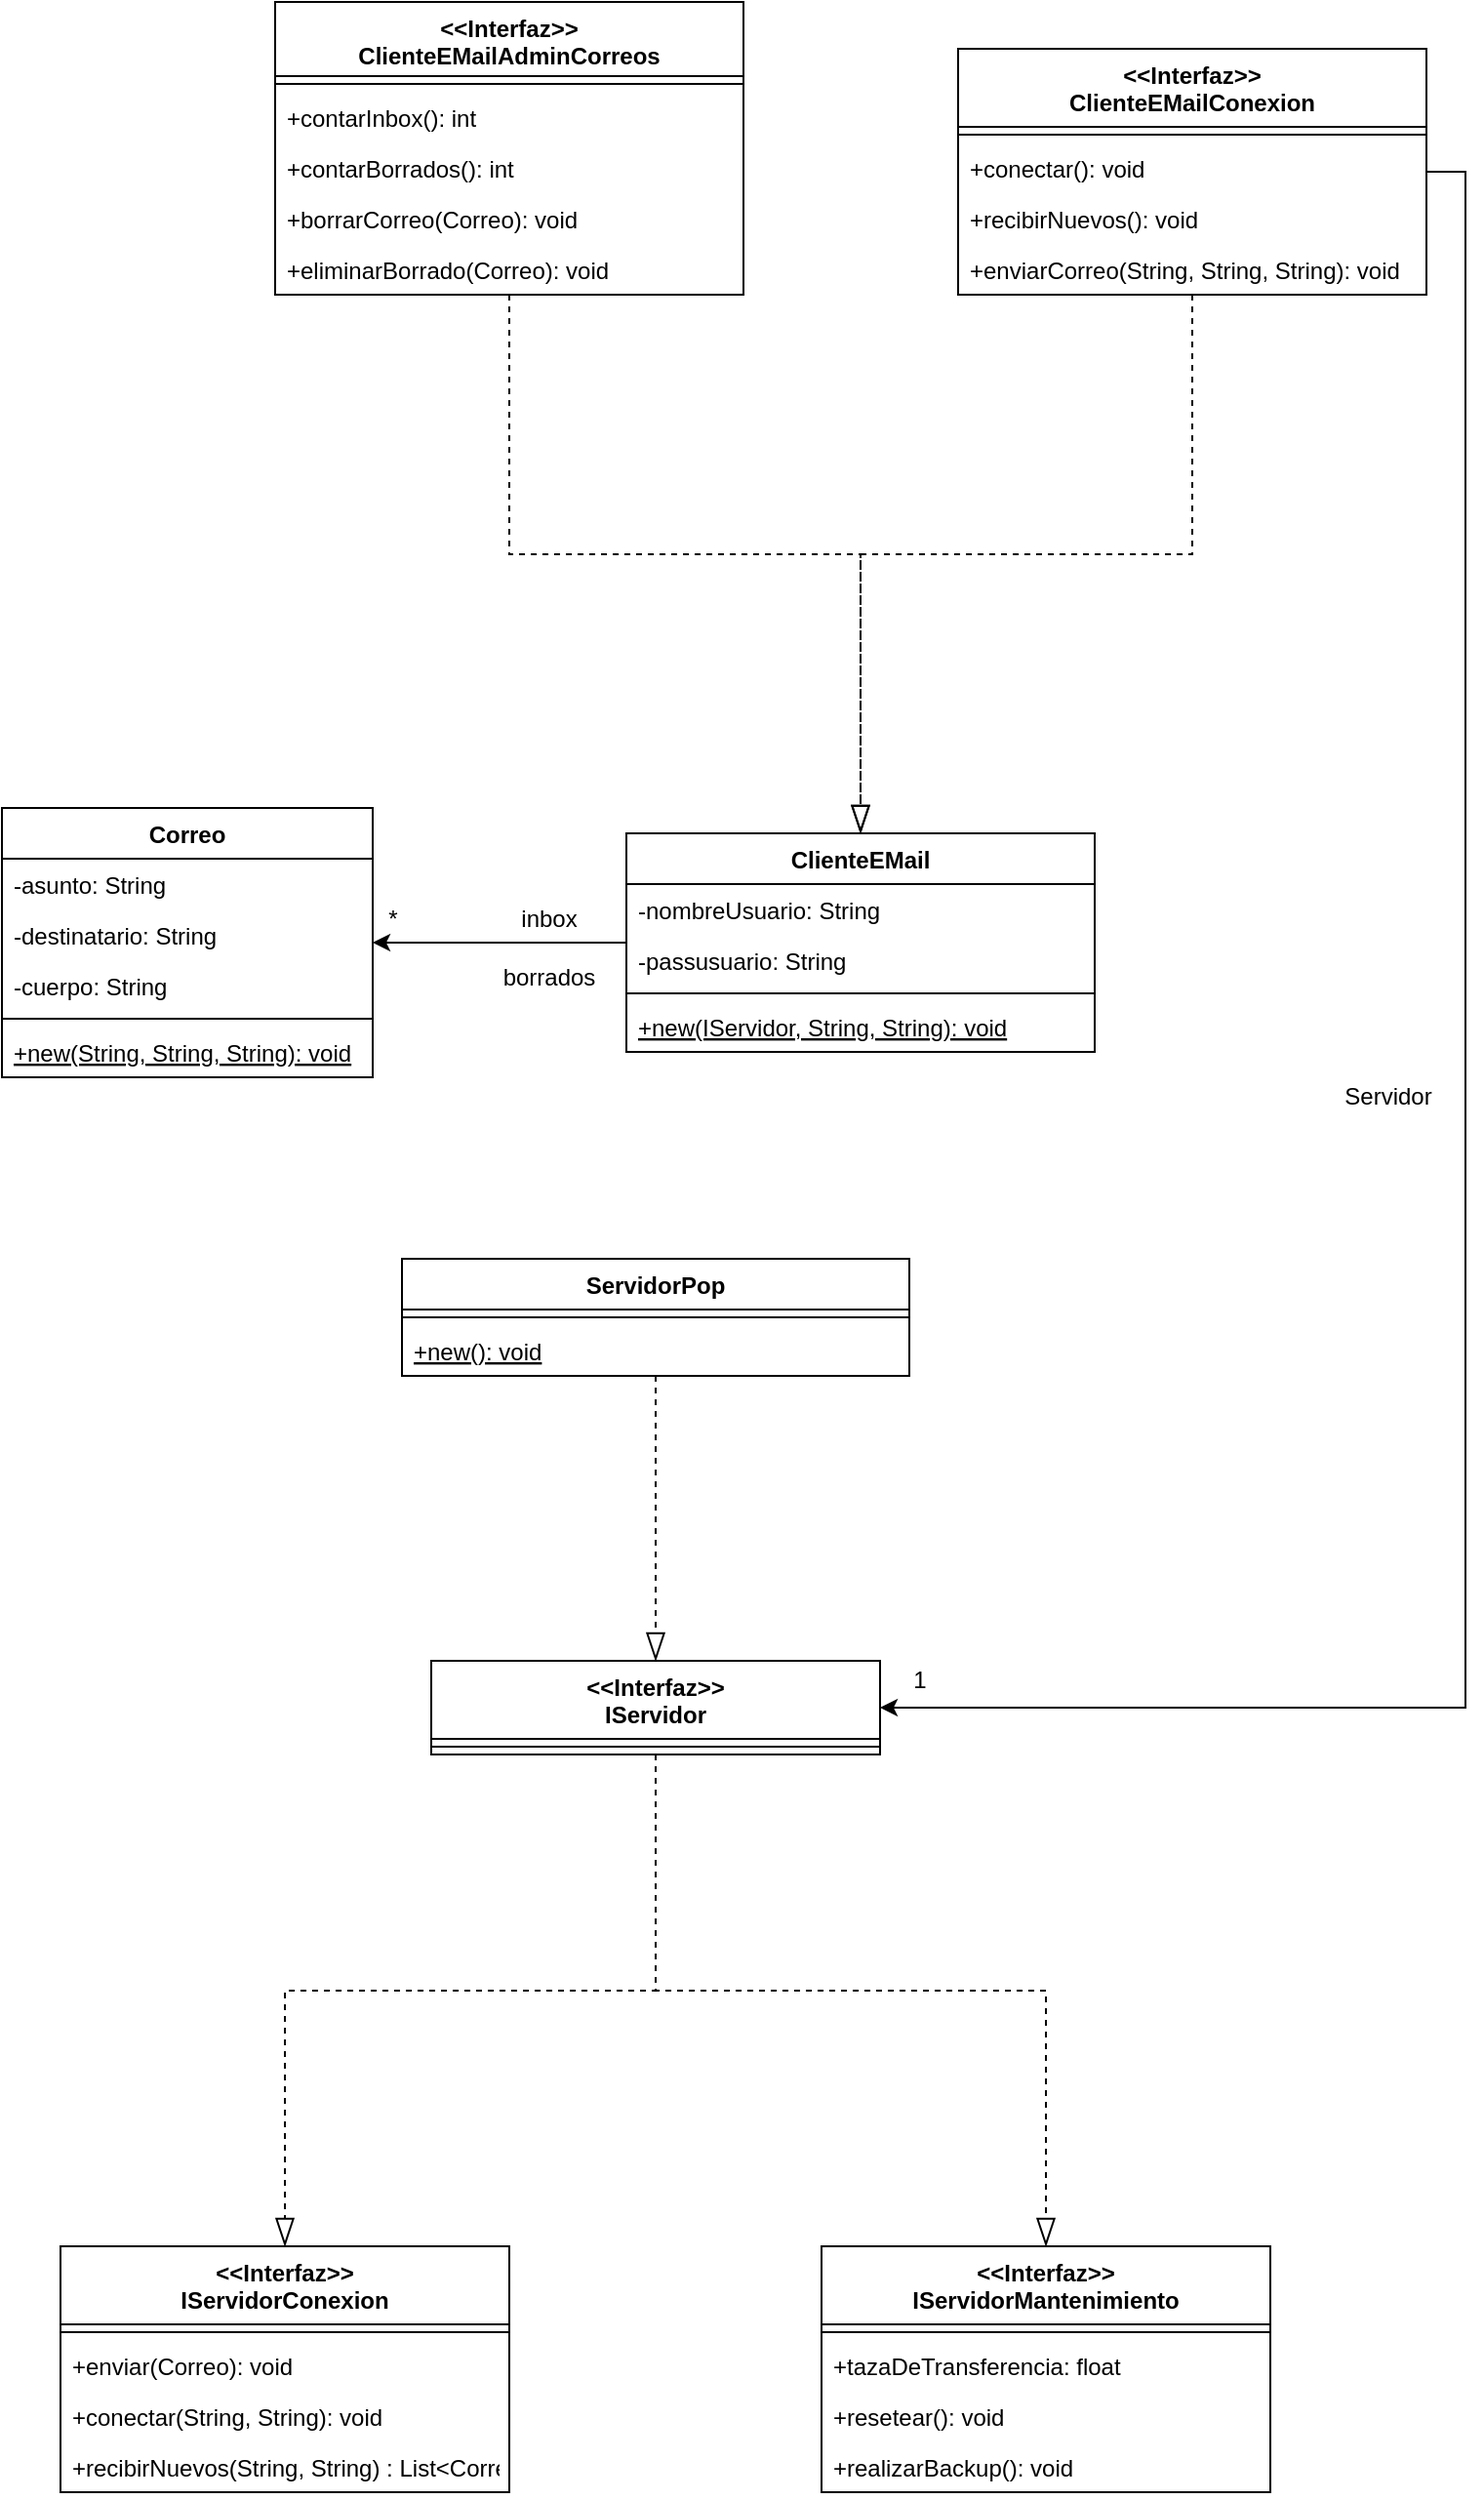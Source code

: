 <mxfile version="14.6.13" type="device"><diagram id="ElqVtu6XR2Yy-m8kUtKy" name="Página-1"><mxGraphModel dx="1086" dy="1975" grid="1" gridSize="10" guides="1" tooltips="1" connect="1" arrows="1" fold="1" page="1" pageScale="1" pageWidth="827" pageHeight="1169" math="0" shadow="0"><root><mxCell id="0"/><mxCell id="1" parent="0"/><mxCell id="b9Ze_zQq_krYdVnnzuj8-17" style="edgeStyle=orthogonalEdgeStyle;rounded=0;orthogonalLoop=1;jettySize=auto;html=1;dashed=1;exitX=0.5;exitY=1;exitDx=0;exitDy=0;entryX=0.5;entryY=0;entryDx=0;entryDy=0;endArrow=blockThin;endFill=0;endSize=12;startSize=12;" parent="1" source="b9Ze_zQq_krYdVnnzuj8-5" target="b9Ze_zQq_krYdVnnzuj8-13" edge="1"><mxGeometry relative="1" as="geometry"><mxPoint x="470" y="390" as="targetPoint"/></mxGeometry></mxCell><mxCell id="b9Ze_zQq_krYdVnnzuj8-1" value="Correo" style="swimlane;fontStyle=1;align=center;verticalAlign=top;childLayout=stackLayout;horizontal=1;startSize=26;horizontalStack=0;resizeParent=1;resizeParentMax=0;resizeLast=0;collapsible=1;marginBottom=0;" parent="1" vertex="1"><mxGeometry x="50" y="83" width="190" height="138" as="geometry"><mxRectangle x="50" y="83" width="70" height="26" as="alternateBounds"/></mxGeometry></mxCell><mxCell id="MbBoGiZzP_msu_LZ0_qZ-10" value="-asunto: String" style="text;strokeColor=none;fillColor=none;align=left;verticalAlign=top;spacingLeft=4;spacingRight=4;overflow=hidden;rotatable=0;points=[[0,0.5],[1,0.5]];portConstraint=eastwest;" parent="b9Ze_zQq_krYdVnnzuj8-1" vertex="1"><mxGeometry y="26" width="190" height="26" as="geometry"/></mxCell><mxCell id="MbBoGiZzP_msu_LZ0_qZ-11" value="-destinatario: String" style="text;strokeColor=none;fillColor=none;align=left;verticalAlign=top;spacingLeft=4;spacingRight=4;overflow=hidden;rotatable=0;points=[[0,0.5],[1,0.5]];portConstraint=eastwest;" parent="b9Ze_zQq_krYdVnnzuj8-1" vertex="1"><mxGeometry y="52" width="190" height="26" as="geometry"/></mxCell><mxCell id="MbBoGiZzP_msu_LZ0_qZ-12" value="-cuerpo: String" style="text;strokeColor=none;fillColor=none;align=left;verticalAlign=top;spacingLeft=4;spacingRight=4;overflow=hidden;rotatable=0;points=[[0,0.5],[1,0.5]];portConstraint=eastwest;" parent="b9Ze_zQq_krYdVnnzuj8-1" vertex="1"><mxGeometry y="78" width="190" height="26" as="geometry"/></mxCell><mxCell id="b9Ze_zQq_krYdVnnzuj8-3" value="" style="line;strokeWidth=1;fillColor=none;align=left;verticalAlign=middle;spacingTop=-1;spacingLeft=3;spacingRight=3;rotatable=0;labelPosition=right;points=[];portConstraint=eastwest;" parent="b9Ze_zQq_krYdVnnzuj8-1" vertex="1"><mxGeometry y="104" width="190" height="8" as="geometry"/></mxCell><mxCell id="b9Ze_zQq_krYdVnnzuj8-4" value="+new(String, String, String): void" style="text;strokeColor=none;fillColor=none;align=left;verticalAlign=top;spacingLeft=4;spacingRight=4;overflow=hidden;rotatable=0;points=[[0,0.5],[1,0.5]];portConstraint=eastwest;fontStyle=4" parent="b9Ze_zQq_krYdVnnzuj8-1" vertex="1"><mxGeometry y="112" width="190" height="26" as="geometry"/></mxCell><mxCell id="b9Ze_zQq_krYdVnnzuj8-5" value="ServidorPop" style="swimlane;fontStyle=1;align=center;verticalAlign=top;childLayout=stackLayout;horizontal=1;startSize=26;horizontalStack=0;resizeParent=1;resizeParentMax=0;resizeLast=0;collapsible=1;marginBottom=0;" parent="1" vertex="1"><mxGeometry x="255" y="314" width="260" height="60" as="geometry"><mxRectangle x="330" y="314" width="110" height="26" as="alternateBounds"/></mxGeometry></mxCell><mxCell id="b9Ze_zQq_krYdVnnzuj8-7" value="" style="line;strokeWidth=1;fillColor=none;align=left;verticalAlign=middle;spacingTop=-1;spacingLeft=3;spacingRight=3;rotatable=0;labelPosition=right;points=[];portConstraint=eastwest;" parent="b9Ze_zQq_krYdVnnzuj8-5" vertex="1"><mxGeometry y="26" width="260" height="8" as="geometry"/></mxCell><mxCell id="b9Ze_zQq_krYdVnnzuj8-12" value="+new(): void" style="text;strokeColor=none;fillColor=none;align=left;verticalAlign=top;spacingLeft=4;spacingRight=4;overflow=hidden;rotatable=0;points=[[0,0.5],[1,0.5]];portConstraint=eastwest;fontStyle=4" parent="b9Ze_zQq_krYdVnnzuj8-5" vertex="1"><mxGeometry y="34" width="260" height="26" as="geometry"/></mxCell><mxCell id="b9Ze_zQq_krYdVnnzuj8-19" style="edgeStyle=orthogonalEdgeStyle;rounded=0;orthogonalLoop=1;jettySize=auto;html=1;exitX=0;exitY=0.5;exitDx=0;exitDy=0;entryX=1;entryY=0.5;entryDx=0;entryDy=0;" parent="1" source="b9Ze_zQq_krYdVnnzuj8-9" target="b9Ze_zQq_krYdVnnzuj8-1" edge="1"><mxGeometry relative="1" as="geometry"><mxPoint x="270" y="160" as="targetPoint"/><mxPoint x="360" y="140" as="sourcePoint"/></mxGeometry></mxCell><mxCell id="b9Ze_zQq_krYdVnnzuj8-20" style="edgeStyle=orthogonalEdgeStyle;rounded=0;orthogonalLoop=1;jettySize=auto;html=1;entryX=1;entryY=0.5;entryDx=0;entryDy=0;exitX=1;exitY=0.5;exitDx=0;exitDy=0;" parent="1" source="SwqXZqQIZQNdqPKKSt0g-20" target="b9Ze_zQq_krYdVnnzuj8-13" edge="1"><mxGeometry relative="1" as="geometry"><mxPoint x="930" y="-200" as="sourcePoint"/><mxPoint x="580" y="550" as="targetPoint"/></mxGeometry></mxCell><mxCell id="SwqXZqQIZQNdqPKKSt0g-32" value="" style="edgeStyle=orthogonalEdgeStyle;rounded=0;orthogonalLoop=1;jettySize=auto;html=1;dashed=1;endFill=0;endArrow=blockThin;endSize=12;startSize=12;" parent="1" source="SwqXZqQIZQNdqPKKSt0g-20" target="b9Ze_zQq_krYdVnnzuj8-9" edge="1"><mxGeometry relative="1" as="geometry"/></mxCell><mxCell id="SwqXZqQIZQNdqPKKSt0g-46" value="" style="edgeStyle=orthogonalEdgeStyle;rounded=0;orthogonalLoop=1;jettySize=auto;html=1;dashed=1;endFill=0;endArrow=blockThin;endSize=12;startSize=12;" parent="1" source="SwqXZqQIZQNdqPKKSt0g-34" target="b9Ze_zQq_krYdVnnzuj8-9" edge="1"><mxGeometry relative="1" as="geometry"/></mxCell><mxCell id="b9Ze_zQq_krYdVnnzuj8-9" value="ClienteEMail" style="swimlane;fontStyle=1;align=center;verticalAlign=top;childLayout=stackLayout;horizontal=1;startSize=26;horizontalStack=0;resizeParent=1;resizeParentMax=0;resizeLast=0;collapsible=1;marginBottom=0;" parent="1" vertex="1"><mxGeometry x="370" y="96" width="240" height="112" as="geometry"><mxRectangle x="370" y="87" width="100" height="26" as="alternateBounds"/></mxGeometry></mxCell><mxCell id="b9Ze_zQq_krYdVnnzuj8-18" value="-nombreUsuario: String" style="text;strokeColor=none;fillColor=none;align=left;verticalAlign=top;spacingLeft=4;spacingRight=4;overflow=hidden;rotatable=0;points=[[0,0.5],[1,0.5]];portConstraint=eastwest;" parent="b9Ze_zQq_krYdVnnzuj8-9" vertex="1"><mxGeometry y="26" width="240" height="26" as="geometry"/></mxCell><mxCell id="b9Ze_zQq_krYdVnnzuj8-10" value="-passusuario: String" style="text;strokeColor=none;fillColor=none;align=left;verticalAlign=top;spacingLeft=4;spacingRight=4;overflow=hidden;rotatable=0;points=[[0,0.5],[1,0.5]];portConstraint=eastwest;" parent="b9Ze_zQq_krYdVnnzuj8-9" vertex="1"><mxGeometry y="52" width="240" height="26" as="geometry"/></mxCell><mxCell id="b9Ze_zQq_krYdVnnzuj8-11" value="" style="line;strokeWidth=1;fillColor=none;align=left;verticalAlign=middle;spacingTop=-1;spacingLeft=3;spacingRight=3;rotatable=0;labelPosition=right;points=[];portConstraint=eastwest;" parent="b9Ze_zQq_krYdVnnzuj8-9" vertex="1"><mxGeometry y="78" width="240" height="8" as="geometry"/></mxCell><mxCell id="SwqXZqQIZQNdqPKKSt0g-47" value="+new(IServidor, String, String): void" style="text;strokeColor=none;fillColor=none;align=left;verticalAlign=top;spacingLeft=4;spacingRight=4;overflow=hidden;rotatable=0;points=[[0,0.5],[1,0.5]];portConstraint=eastwest;fontStyle=4" parent="b9Ze_zQq_krYdVnnzuj8-9" vertex="1"><mxGeometry y="86" width="240" height="26" as="geometry"/></mxCell><mxCell id="SwqXZqQIZQNdqPKKSt0g-10" value="" style="edgeStyle=orthogonalEdgeStyle;rounded=0;orthogonalLoop=1;jettySize=auto;html=1;dashed=1;endFill=0;endArrow=blockThin;endSize=12;startSize=12;" parent="1" source="b9Ze_zQq_krYdVnnzuj8-13" target="SwqXZqQIZQNdqPKKSt0g-2" edge="1"><mxGeometry relative="1" as="geometry"/></mxCell><mxCell id="SwqXZqQIZQNdqPKKSt0g-19" value="" style="edgeStyle=orthogonalEdgeStyle;rounded=0;orthogonalLoop=1;jettySize=auto;html=1;dashed=1;endFill=0;endArrow=blockThin;endSize=12;startSize=12;" parent="1" source="b9Ze_zQq_krYdVnnzuj8-13" target="SwqXZqQIZQNdqPKKSt0g-11" edge="1"><mxGeometry relative="1" as="geometry"/></mxCell><mxCell id="b9Ze_zQq_krYdVnnzuj8-13" value="&lt;&lt;Interfaz&gt;&gt;&#10;IServidor" style="swimlane;fontStyle=1;align=center;verticalAlign=top;childLayout=stackLayout;horizontal=1;startSize=40;horizontalStack=0;resizeParent=1;resizeParentMax=0;resizeLast=0;collapsible=1;marginBottom=0;" parent="1" vertex="1"><mxGeometry x="270" y="520" width="230" height="48" as="geometry"/></mxCell><mxCell id="b9Ze_zQq_krYdVnnzuj8-15" value="" style="line;strokeWidth=1;fillColor=none;align=left;verticalAlign=middle;spacingTop=-1;spacingLeft=3;spacingRight=3;rotatable=0;labelPosition=right;points=[];portConstraint=eastwest;" parent="b9Ze_zQq_krYdVnnzuj8-13" vertex="1"><mxGeometry y="40" width="230" height="8" as="geometry"/></mxCell><mxCell id="b9Ze_zQq_krYdVnnzuj8-21" value="1" style="text;html=1;align=center;verticalAlign=middle;resizable=0;points=[];autosize=1;strokeColor=none;" parent="1" vertex="1"><mxGeometry x="510" y="520" width="20" height="20" as="geometry"/></mxCell><mxCell id="b9Ze_zQq_krYdVnnzuj8-22" value="*" style="text;html=1;align=center;verticalAlign=middle;resizable=0;points=[];autosize=1;strokeColor=none;" parent="1" vertex="1"><mxGeometry x="240" y="130" width="20" height="20" as="geometry"/></mxCell><mxCell id="MbBoGiZzP_msu_LZ0_qZ-8" value="inbox" style="text;html=1;align=center;verticalAlign=middle;resizable=0;points=[];autosize=1;strokeColor=none;" parent="1" vertex="1"><mxGeometry x="310" y="130" width="40" height="20" as="geometry"/></mxCell><mxCell id="MbBoGiZzP_msu_LZ0_qZ-9" value="borrados" style="text;html=1;align=center;verticalAlign=middle;resizable=0;points=[];autosize=1;strokeColor=none;" parent="1" vertex="1"><mxGeometry x="300" y="160" width="60" height="20" as="geometry"/></mxCell><mxCell id="SwqXZqQIZQNdqPKKSt0g-2" value="&lt;&lt;Interfaz&gt;&gt;&#10;IServidorConexion" style="swimlane;fontStyle=1;align=center;verticalAlign=top;childLayout=stackLayout;horizontal=1;startSize=40;horizontalStack=0;resizeParent=1;resizeParentMax=0;resizeLast=0;collapsible=1;marginBottom=0;" parent="1" vertex="1"><mxGeometry x="80" y="820" width="230" height="126" as="geometry"/></mxCell><mxCell id="SwqXZqQIZQNdqPKKSt0g-3" value="" style="line;strokeWidth=1;fillColor=none;align=left;verticalAlign=middle;spacingTop=-1;spacingLeft=3;spacingRight=3;rotatable=0;labelPosition=right;points=[];portConstraint=eastwest;" parent="SwqXZqQIZQNdqPKKSt0g-2" vertex="1"><mxGeometry y="40" width="230" height="8" as="geometry"/></mxCell><mxCell id="SwqXZqQIZQNdqPKKSt0g-4" value="+enviar(Correo): void" style="text;strokeColor=none;fillColor=none;align=left;verticalAlign=top;spacingLeft=4;spacingRight=4;overflow=hidden;rotatable=0;points=[[0,0.5],[1,0.5]];portConstraint=eastwest;" parent="SwqXZqQIZQNdqPKKSt0g-2" vertex="1"><mxGeometry y="48" width="230" height="26" as="geometry"/></mxCell><mxCell id="SwqXZqQIZQNdqPKKSt0g-8" value="+conectar(String, String): void" style="text;strokeColor=none;fillColor=none;align=left;verticalAlign=top;spacingLeft=4;spacingRight=4;overflow=hidden;rotatable=0;points=[[0,0.5],[1,0.5]];portConstraint=eastwest;" parent="SwqXZqQIZQNdqPKKSt0g-2" vertex="1"><mxGeometry y="74" width="230" height="26" as="geometry"/></mxCell><mxCell id="SwqXZqQIZQNdqPKKSt0g-9" value="+recibirNuevos(String, String) : List&lt;Correo&gt;" style="text;strokeColor=none;fillColor=none;align=left;verticalAlign=top;spacingLeft=4;spacingRight=4;overflow=hidden;rotatable=0;points=[[0,0.5],[1,0.5]];portConstraint=eastwest;" parent="SwqXZqQIZQNdqPKKSt0g-2" vertex="1"><mxGeometry y="100" width="230" height="26" as="geometry"/></mxCell><mxCell id="SwqXZqQIZQNdqPKKSt0g-11" value="&lt;&lt;Interfaz&gt;&gt;&#10;IServidorMantenimiento" style="swimlane;fontStyle=1;align=center;verticalAlign=top;childLayout=stackLayout;horizontal=1;startSize=40;horizontalStack=0;resizeParent=1;resizeParentMax=0;resizeLast=0;collapsible=1;marginBottom=0;" parent="1" vertex="1"><mxGeometry x="470" y="820" width="230" height="126" as="geometry"/></mxCell><mxCell id="SwqXZqQIZQNdqPKKSt0g-12" value="" style="line;strokeWidth=1;fillColor=none;align=left;verticalAlign=middle;spacingTop=-1;spacingLeft=3;spacingRight=3;rotatable=0;labelPosition=right;points=[];portConstraint=eastwest;" parent="SwqXZqQIZQNdqPKKSt0g-11" vertex="1"><mxGeometry y="40" width="230" height="8" as="geometry"/></mxCell><mxCell id="SwqXZqQIZQNdqPKKSt0g-14" value="+tazaDeTransferencia: float" style="text;strokeColor=none;fillColor=none;align=left;verticalAlign=top;spacingLeft=4;spacingRight=4;overflow=hidden;rotatable=0;points=[[0,0.5],[1,0.5]];portConstraint=eastwest;" parent="SwqXZqQIZQNdqPKKSt0g-11" vertex="1"><mxGeometry y="48" width="230" height="26" as="geometry"/></mxCell><mxCell id="SwqXZqQIZQNdqPKKSt0g-15" value="+resetear(): void" style="text;strokeColor=none;fillColor=none;align=left;verticalAlign=top;spacingLeft=4;spacingRight=4;overflow=hidden;rotatable=0;points=[[0,0.5],[1,0.5]];portConstraint=eastwest;" parent="SwqXZqQIZQNdqPKKSt0g-11" vertex="1"><mxGeometry y="74" width="230" height="26" as="geometry"/></mxCell><mxCell id="SwqXZqQIZQNdqPKKSt0g-16" value="+realizarBackup(): void" style="text;strokeColor=none;fillColor=none;align=left;verticalAlign=top;spacingLeft=4;spacingRight=4;overflow=hidden;rotatable=0;points=[[0,0.5],[1,0.5]];portConstraint=eastwest;" parent="SwqXZqQIZQNdqPKKSt0g-11" vertex="1"><mxGeometry y="100" width="230" height="26" as="geometry"/></mxCell><mxCell id="SwqXZqQIZQNdqPKKSt0g-20" value="&lt;&lt;Interfaz&gt;&gt;&#10;ClienteEMailConexion" style="swimlane;fontStyle=1;align=center;verticalAlign=top;childLayout=stackLayout;horizontal=1;startSize=40;horizontalStack=0;resizeParent=1;resizeParentMax=0;resizeLast=0;collapsible=1;marginBottom=0;" parent="1" vertex="1"><mxGeometry x="540" y="-306" width="240" height="126" as="geometry"><mxRectangle x="660" y="-310" width="100" height="26" as="alternateBounds"/></mxGeometry></mxCell><mxCell id="SwqXZqQIZQNdqPKKSt0g-23" value="" style="line;strokeWidth=1;fillColor=none;align=left;verticalAlign=middle;spacingTop=-1;spacingLeft=3;spacingRight=3;rotatable=0;labelPosition=right;points=[];portConstraint=eastwest;" parent="SwqXZqQIZQNdqPKKSt0g-20" vertex="1"><mxGeometry y="40" width="240" height="8" as="geometry"/></mxCell><mxCell id="SwqXZqQIZQNdqPKKSt0g-25" value="+conectar(): void" style="text;strokeColor=none;fillColor=none;align=left;verticalAlign=top;spacingLeft=4;spacingRight=4;overflow=hidden;rotatable=0;points=[[0,0.5],[1,0.5]];portConstraint=eastwest;" parent="SwqXZqQIZQNdqPKKSt0g-20" vertex="1"><mxGeometry y="48" width="240" height="26" as="geometry"/></mxCell><mxCell id="SwqXZqQIZQNdqPKKSt0g-30" value="+recibirNuevos(): void" style="text;strokeColor=none;fillColor=none;align=left;verticalAlign=top;spacingLeft=4;spacingRight=4;overflow=hidden;rotatable=0;points=[[0,0.5],[1,0.5]];portConstraint=eastwest;" parent="SwqXZqQIZQNdqPKKSt0g-20" vertex="1"><mxGeometry y="74" width="240" height="26" as="geometry"/></mxCell><mxCell id="SwqXZqQIZQNdqPKKSt0g-31" value="+enviarCorreo(String, String, String): void" style="text;strokeColor=none;fillColor=none;align=left;verticalAlign=top;spacingLeft=4;spacingRight=4;overflow=hidden;rotatable=0;points=[[0,0.5],[1,0.5]];portConstraint=eastwest;" parent="SwqXZqQIZQNdqPKKSt0g-20" vertex="1"><mxGeometry y="100" width="240" height="26" as="geometry"/></mxCell><mxCell id="SwqXZqQIZQNdqPKKSt0g-34" value="&lt;&lt;Interfaz&gt;&gt;&#10;ClienteEMailAdminCorreos" style="swimlane;fontStyle=1;align=center;verticalAlign=top;childLayout=stackLayout;horizontal=1;startSize=38;horizontalStack=0;resizeParent=1;resizeParentMax=0;resizeLast=0;collapsible=1;marginBottom=0;" parent="1" vertex="1"><mxGeometry x="190" y="-330" width="240" height="150" as="geometry"><mxRectangle x="350" y="-334" width="100" height="26" as="alternateBounds"/></mxGeometry></mxCell><mxCell id="SwqXZqQIZQNdqPKKSt0g-37" value="" style="line;strokeWidth=1;fillColor=none;align=left;verticalAlign=middle;spacingTop=-1;spacingLeft=3;spacingRight=3;rotatable=0;labelPosition=right;points=[];portConstraint=eastwest;" parent="SwqXZqQIZQNdqPKKSt0g-34" vertex="1"><mxGeometry y="38" width="240" height="8" as="geometry"/></mxCell><mxCell id="SwqXZqQIZQNdqPKKSt0g-42" value="+contarInbox(): int" style="text;strokeColor=none;fillColor=none;align=left;verticalAlign=top;spacingLeft=4;spacingRight=4;overflow=hidden;rotatable=0;points=[[0,0.5],[1,0.5]];portConstraint=eastwest;" parent="SwqXZqQIZQNdqPKKSt0g-34" vertex="1"><mxGeometry y="46" width="240" height="26" as="geometry"/></mxCell><mxCell id="SwqXZqQIZQNdqPKKSt0g-41" value="+contarBorrados(): int" style="text;strokeColor=none;fillColor=none;align=left;verticalAlign=top;spacingLeft=4;spacingRight=4;overflow=hidden;rotatable=0;points=[[0,0.5],[1,0.5]];portConstraint=eastwest;" parent="SwqXZqQIZQNdqPKKSt0g-34" vertex="1"><mxGeometry y="72" width="240" height="26" as="geometry"/></mxCell><mxCell id="SwqXZqQIZQNdqPKKSt0g-40" value="+borrarCorreo(Correo): void" style="text;strokeColor=none;fillColor=none;align=left;verticalAlign=top;spacingLeft=4;spacingRight=4;overflow=hidden;rotatable=0;points=[[0,0.5],[1,0.5]];portConstraint=eastwest;" parent="SwqXZqQIZQNdqPKKSt0g-34" vertex="1"><mxGeometry y="98" width="240" height="26" as="geometry"/></mxCell><mxCell id="SwqXZqQIZQNdqPKKSt0g-43" value="+eliminarBorrado(Correo): void" style="text;strokeColor=none;fillColor=none;align=left;verticalAlign=top;spacingLeft=4;spacingRight=4;overflow=hidden;rotatable=0;points=[[0,0.5],[1,0.5]];portConstraint=eastwest;" parent="SwqXZqQIZQNdqPKKSt0g-34" vertex="1"><mxGeometry y="124" width="240" height="26" as="geometry"/></mxCell><mxCell id="SwqXZqQIZQNdqPKKSt0g-48" value="Servidor" style="text;html=1;align=center;verticalAlign=middle;resizable=0;points=[];autosize=1;strokeColor=none;" parent="1" vertex="1"><mxGeometry x="730" y="221" width="60" height="20" as="geometry"/></mxCell></root></mxGraphModel></diagram></mxfile>